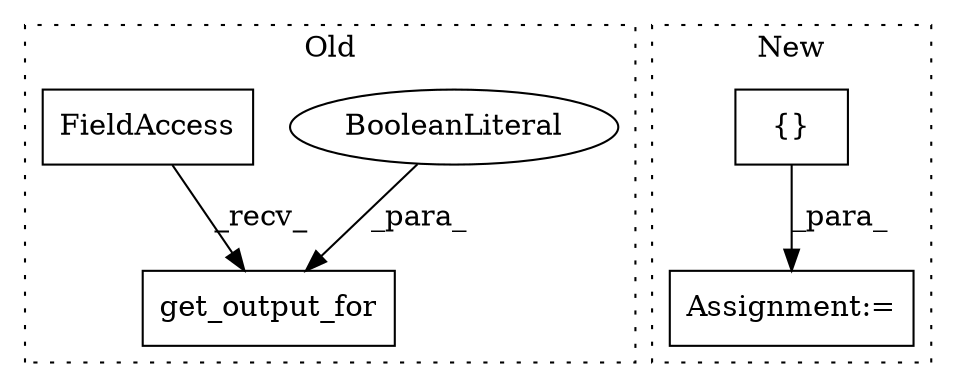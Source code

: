 digraph G {
subgraph cluster0 {
1 [label="get_output_for" a="32" s="3260,3308" l="15,1" shape="box"];
4 [label="BooleanLiteral" a="9" s="3304" l="4" shape="ellipse"];
5 [label="FieldAccess" a="22" s="3251" l="8" shape="box"];
label = "Old";
style="dotted";
}
subgraph cluster1 {
2 [label="{}" a="4" s="3579,3583" l="1,1" shape="box"];
3 [label="Assignment:=" a="7" s="3549" l="1" shape="box"];
label = "New";
style="dotted";
}
2 -> 3 [label="_para_"];
4 -> 1 [label="_para_"];
5 -> 1 [label="_recv_"];
}